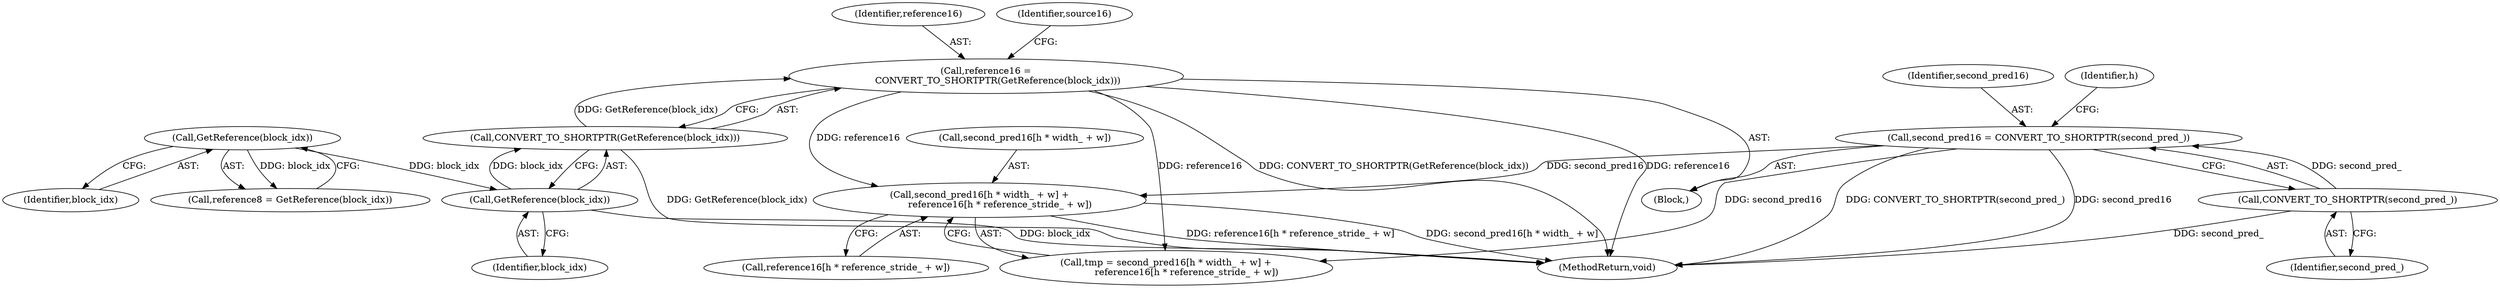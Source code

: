 digraph "0_Android_5a9753fca56f0eeb9f61e342b2fccffc364f9426_96@array" {
"1000203" [label="(Call,second_pred16[h * width_ + w] +\n              reference16[h * reference_stride_ + w])"];
"1000132" [label="(Call,second_pred16 = CONVERT_TO_SHORTPTR(second_pred_))"];
"1000134" [label="(Call,CONVERT_TO_SHORTPTR(second_pred_))"];
"1000123" [label="(Call,reference16 =\n        CONVERT_TO_SHORTPTR(GetReference(block_idx)))"];
"1000125" [label="(Call,CONVERT_TO_SHORTPTR(GetReference(block_idx)))"];
"1000126" [label="(Call,GetReference(block_idx))"];
"1000115" [label="(Call,GetReference(block_idx))"];
"1000116" [label="(Identifier,block_idx)"];
"1000126" [label="(Call,GetReference(block_idx))"];
"1000204" [label="(Call,second_pred16[h * width_ + w])"];
"1000124" [label="(Identifier,reference16)"];
"1000125" [label="(Call,CONVERT_TO_SHORTPTR(GetReference(block_idx)))"];
"1000133" [label="(Identifier,second_pred16)"];
"1000134" [label="(Call,CONVERT_TO_SHORTPTR(second_pred_))"];
"1000113" [label="(Call,reference8 = GetReference(block_idx))"];
"1000135" [label="(Identifier,second_pred_)"];
"1000139" [label="(Identifier,h)"];
"1000127" [label="(Identifier,block_idx)"];
"1000115" [label="(Call,GetReference(block_idx))"];
"1000108" [label="(Block,)"];
"1000201" [label="(Call,tmp = second_pred16[h * width_ + w] +\n              reference16[h * reference_stride_ + w])"];
"1000132" [label="(Call,second_pred16 = CONVERT_TO_SHORTPTR(second_pred_))"];
"1000123" [label="(Call,reference16 =\n        CONVERT_TO_SHORTPTR(GetReference(block_idx)))"];
"1000129" [label="(Identifier,source16)"];
"1000203" [label="(Call,second_pred16[h * width_ + w] +\n              reference16[h * reference_stride_ + w])"];
"1000238" [label="(MethodReturn,void)"];
"1000211" [label="(Call,reference16[h * reference_stride_ + w])"];
"1000203" -> "1000201"  [label="AST: "];
"1000203" -> "1000211"  [label="CFG: "];
"1000204" -> "1000203"  [label="AST: "];
"1000211" -> "1000203"  [label="AST: "];
"1000201" -> "1000203"  [label="CFG: "];
"1000203" -> "1000238"  [label="DDG: reference16[h * reference_stride_ + w]"];
"1000203" -> "1000238"  [label="DDG: second_pred16[h * width_ + w]"];
"1000132" -> "1000203"  [label="DDG: second_pred16"];
"1000123" -> "1000203"  [label="DDG: reference16"];
"1000132" -> "1000108"  [label="AST: "];
"1000132" -> "1000134"  [label="CFG: "];
"1000133" -> "1000132"  [label="AST: "];
"1000134" -> "1000132"  [label="AST: "];
"1000139" -> "1000132"  [label="CFG: "];
"1000132" -> "1000238"  [label="DDG: second_pred16"];
"1000132" -> "1000238"  [label="DDG: CONVERT_TO_SHORTPTR(second_pred_)"];
"1000134" -> "1000132"  [label="DDG: second_pred_"];
"1000132" -> "1000201"  [label="DDG: second_pred16"];
"1000134" -> "1000135"  [label="CFG: "];
"1000135" -> "1000134"  [label="AST: "];
"1000134" -> "1000238"  [label="DDG: second_pred_"];
"1000123" -> "1000108"  [label="AST: "];
"1000123" -> "1000125"  [label="CFG: "];
"1000124" -> "1000123"  [label="AST: "];
"1000125" -> "1000123"  [label="AST: "];
"1000129" -> "1000123"  [label="CFG: "];
"1000123" -> "1000238"  [label="DDG: CONVERT_TO_SHORTPTR(GetReference(block_idx))"];
"1000123" -> "1000238"  [label="DDG: reference16"];
"1000125" -> "1000123"  [label="DDG: GetReference(block_idx)"];
"1000123" -> "1000201"  [label="DDG: reference16"];
"1000125" -> "1000126"  [label="CFG: "];
"1000126" -> "1000125"  [label="AST: "];
"1000125" -> "1000238"  [label="DDG: GetReference(block_idx)"];
"1000126" -> "1000125"  [label="DDG: block_idx"];
"1000126" -> "1000127"  [label="CFG: "];
"1000127" -> "1000126"  [label="AST: "];
"1000126" -> "1000238"  [label="DDG: block_idx"];
"1000115" -> "1000126"  [label="DDG: block_idx"];
"1000115" -> "1000113"  [label="AST: "];
"1000115" -> "1000116"  [label="CFG: "];
"1000116" -> "1000115"  [label="AST: "];
"1000113" -> "1000115"  [label="CFG: "];
"1000115" -> "1000113"  [label="DDG: block_idx"];
}
